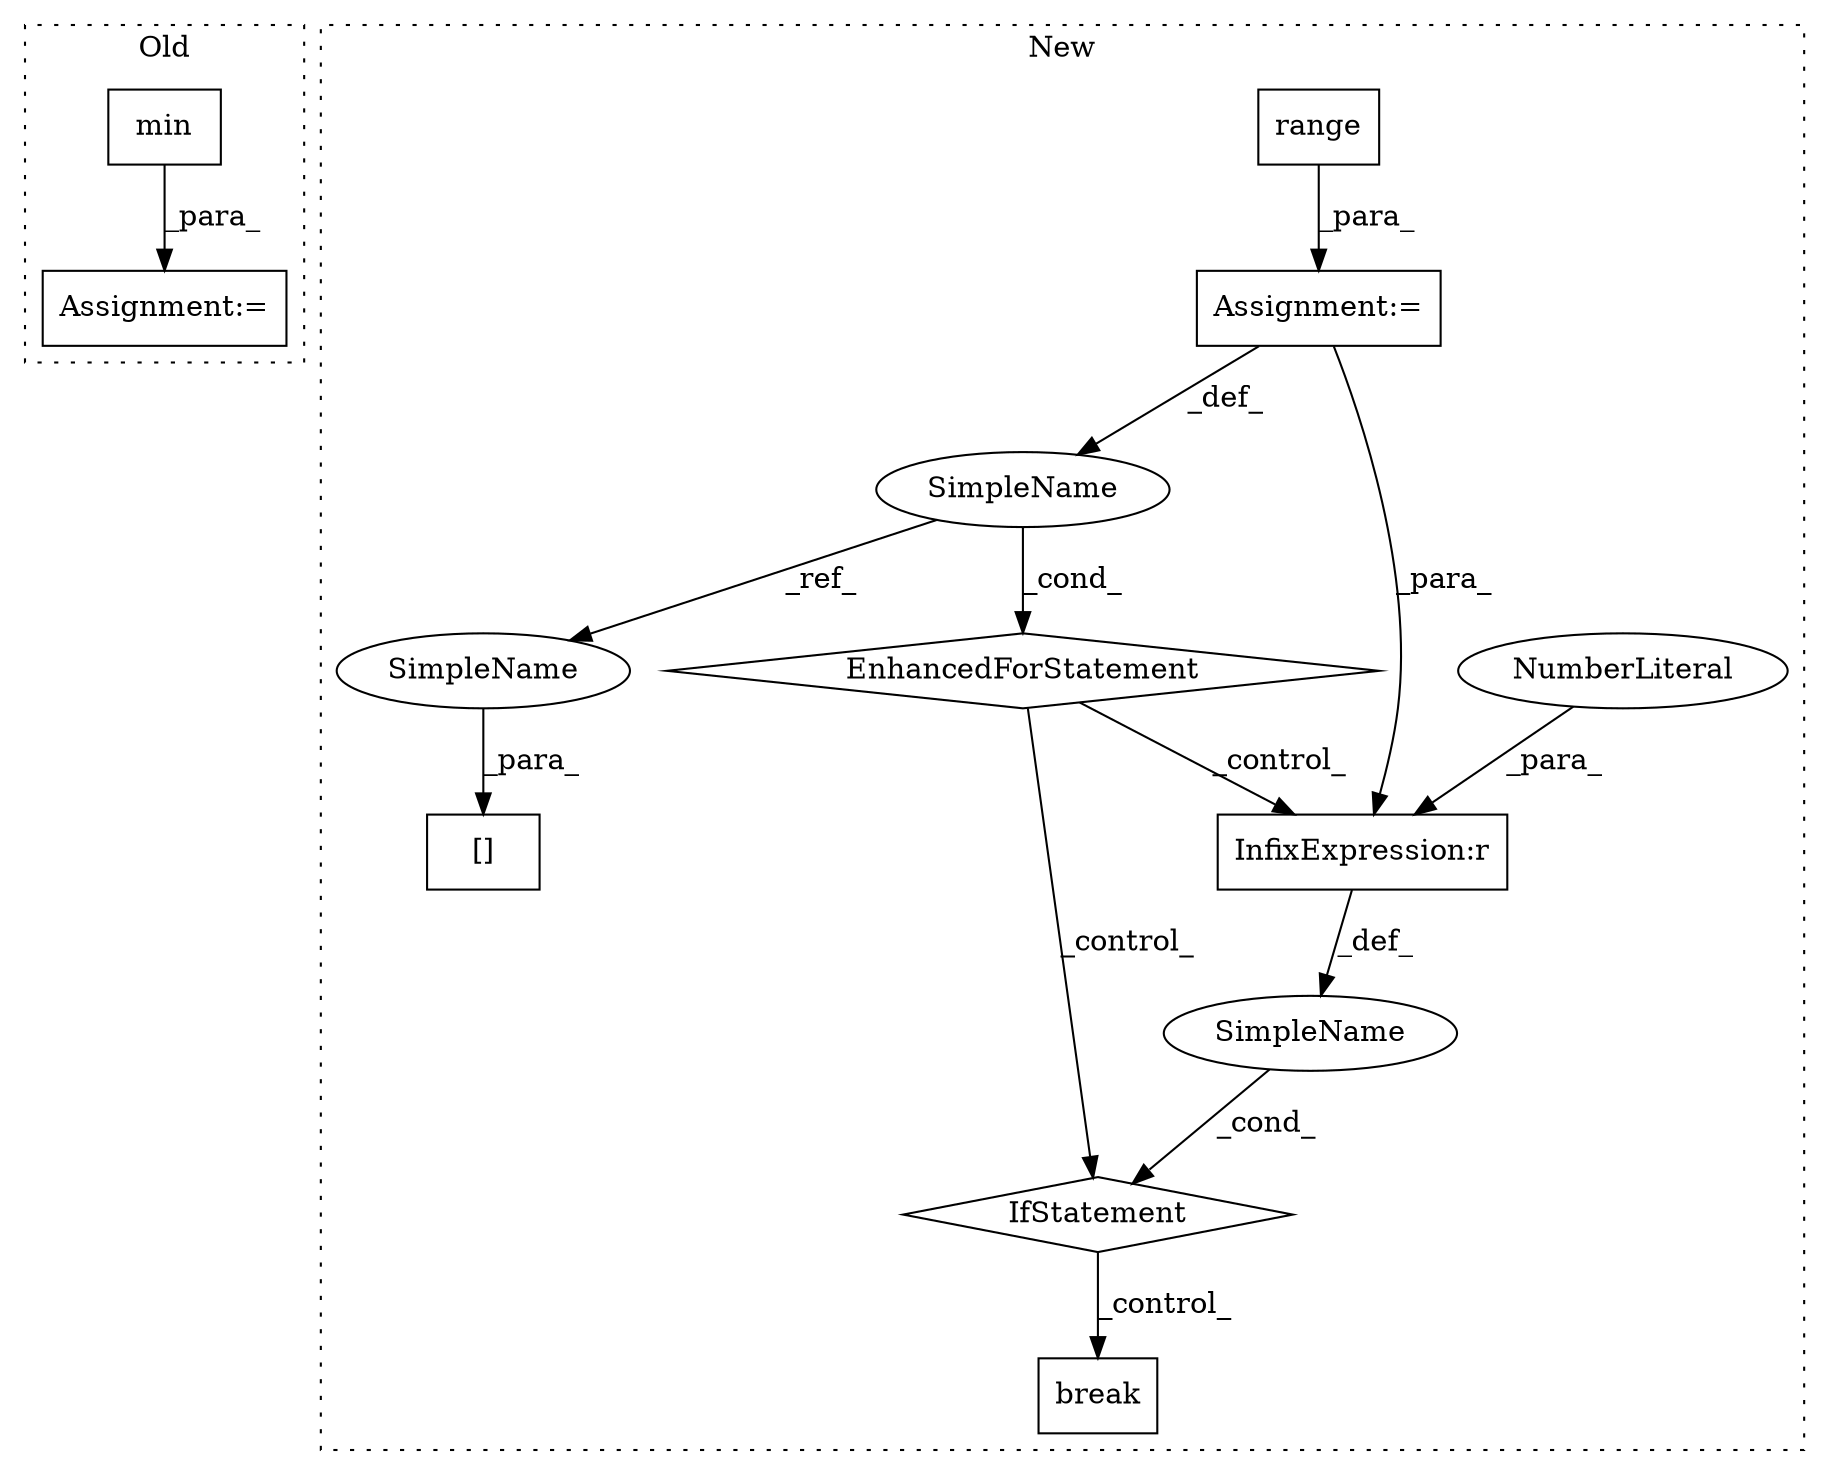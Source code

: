digraph G {
subgraph cluster0 {
1 [label="min" a="32" s="2724,2743" l="4,1" shape="box"];
3 [label="Assignment:=" a="7" s="2723" l="1" shape="box"];
label = "Old";
style="dotted";
}
subgraph cluster1 {
2 [label="break" a="10" s="2975" l="6" shape="box"];
4 [label="IfStatement" a="25" s="2914,2932" l="4,2" shape="diamond"];
5 [label="SimpleName" a="42" s="" l="" shape="ellipse"];
6 [label="SimpleName" a="42" s="2761" l="1" shape="ellipse"];
7 [label="InfixExpression:r" a="27" s="2922" l="4" shape="box"];
8 [label="Assignment:=" a="7" s="2688,2792" l="61,2" shape="box"];
9 [label="EnhancedForStatement" a="70" s="2688,2792" l="61,2" shape="diamond"];
10 [label="NumberLiteral" a="34" s="2926" l="6" shape="ellipse"];
11 [label="[]" a="2" s="2873,2879" l="5,1" shape="box"];
12 [label="range" a="32" s="2765,2791" l="6,1" shape="box"];
13 [label="SimpleName" a="42" s="2878" l="1" shape="ellipse"];
label = "New";
style="dotted";
}
1 -> 3 [label="_para_"];
4 -> 2 [label="_control_"];
5 -> 4 [label="_cond_"];
6 -> 9 [label="_cond_"];
6 -> 13 [label="_ref_"];
7 -> 5 [label="_def_"];
8 -> 7 [label="_para_"];
8 -> 6 [label="_def_"];
9 -> 7 [label="_control_"];
9 -> 4 [label="_control_"];
10 -> 7 [label="_para_"];
12 -> 8 [label="_para_"];
13 -> 11 [label="_para_"];
}